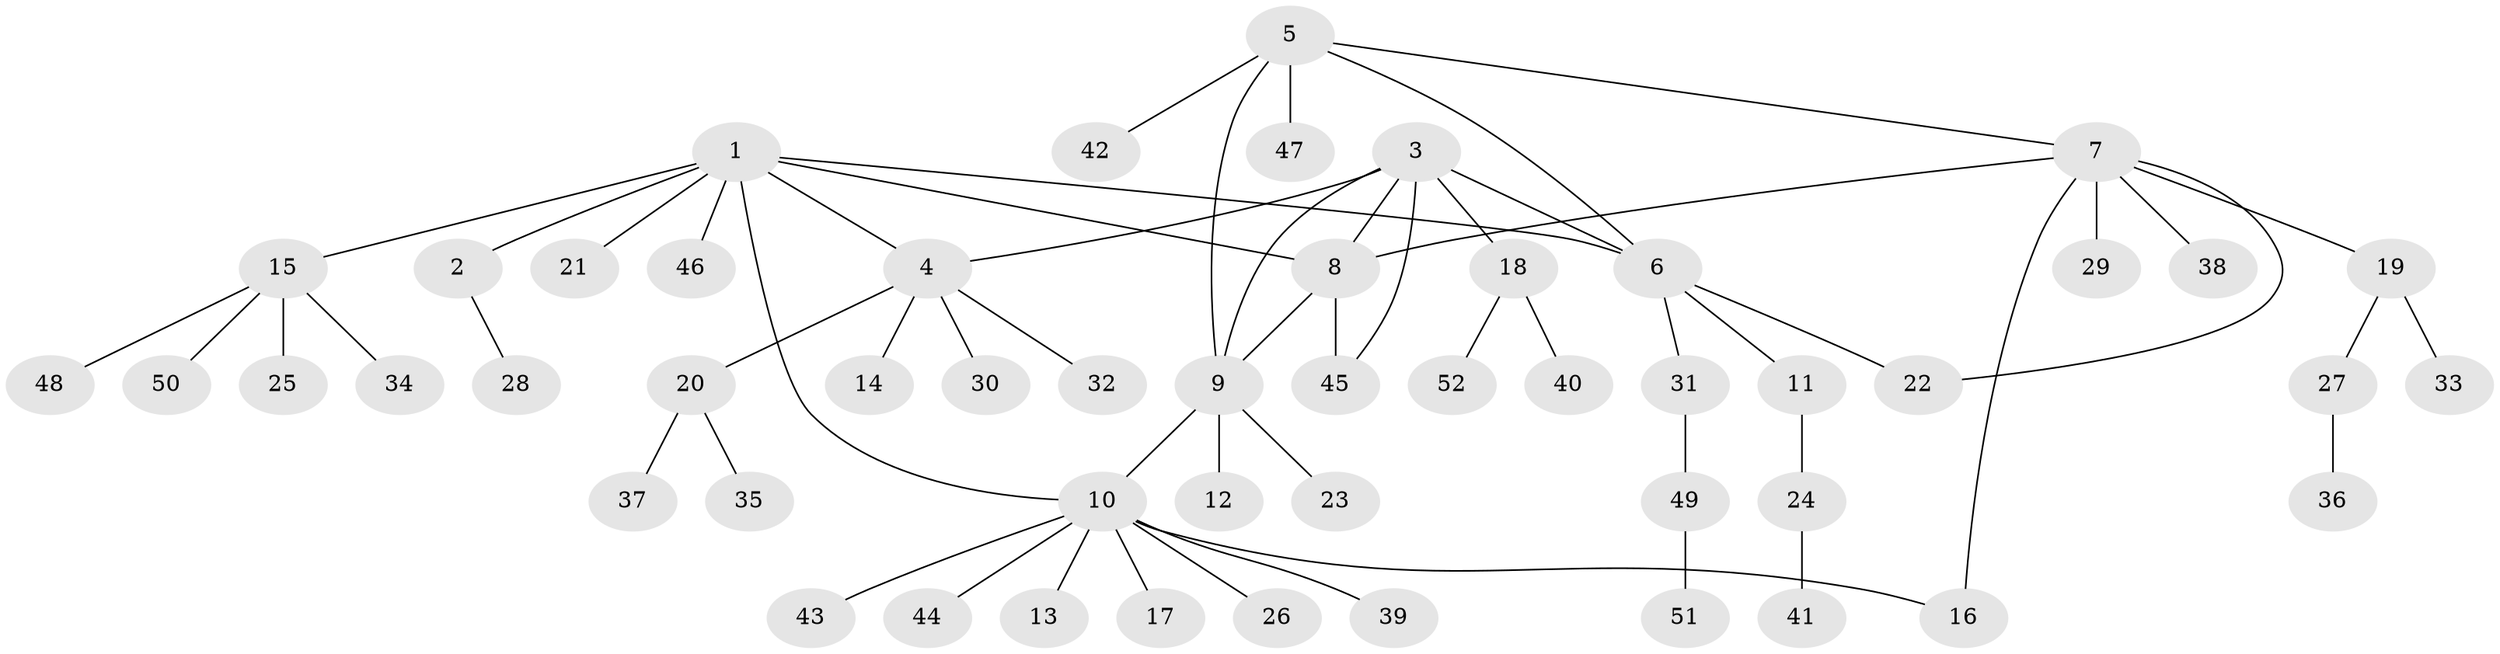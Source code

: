 // coarse degree distribution, {6: 0.08108108108108109, 1: 0.5675675675675675, 7: 0.02702702702702703, 4: 0.08108108108108109, 2: 0.16216216216216217, 5: 0.05405405405405406, 8: 0.02702702702702703}
// Generated by graph-tools (version 1.1) at 2025/37/03/04/25 23:37:31]
// undirected, 52 vertices, 60 edges
graph export_dot {
  node [color=gray90,style=filled];
  1;
  2;
  3;
  4;
  5;
  6;
  7;
  8;
  9;
  10;
  11;
  12;
  13;
  14;
  15;
  16;
  17;
  18;
  19;
  20;
  21;
  22;
  23;
  24;
  25;
  26;
  27;
  28;
  29;
  30;
  31;
  32;
  33;
  34;
  35;
  36;
  37;
  38;
  39;
  40;
  41;
  42;
  43;
  44;
  45;
  46;
  47;
  48;
  49;
  50;
  51;
  52;
  1 -- 2;
  1 -- 4;
  1 -- 6;
  1 -- 8;
  1 -- 10;
  1 -- 15;
  1 -- 21;
  1 -- 46;
  2 -- 28;
  3 -- 4;
  3 -- 6;
  3 -- 8;
  3 -- 9;
  3 -- 18;
  3 -- 45;
  4 -- 14;
  4 -- 20;
  4 -- 30;
  4 -- 32;
  5 -- 6;
  5 -- 7;
  5 -- 9;
  5 -- 42;
  5 -- 47;
  6 -- 11;
  6 -- 22;
  6 -- 31;
  7 -- 8;
  7 -- 16;
  7 -- 19;
  7 -- 22;
  7 -- 29;
  7 -- 38;
  8 -- 9;
  8 -- 45;
  9 -- 10;
  9 -- 12;
  9 -- 23;
  10 -- 13;
  10 -- 16;
  10 -- 17;
  10 -- 26;
  10 -- 39;
  10 -- 43;
  10 -- 44;
  11 -- 24;
  15 -- 25;
  15 -- 34;
  15 -- 48;
  15 -- 50;
  18 -- 40;
  18 -- 52;
  19 -- 27;
  19 -- 33;
  20 -- 35;
  20 -- 37;
  24 -- 41;
  27 -- 36;
  31 -- 49;
  49 -- 51;
}

